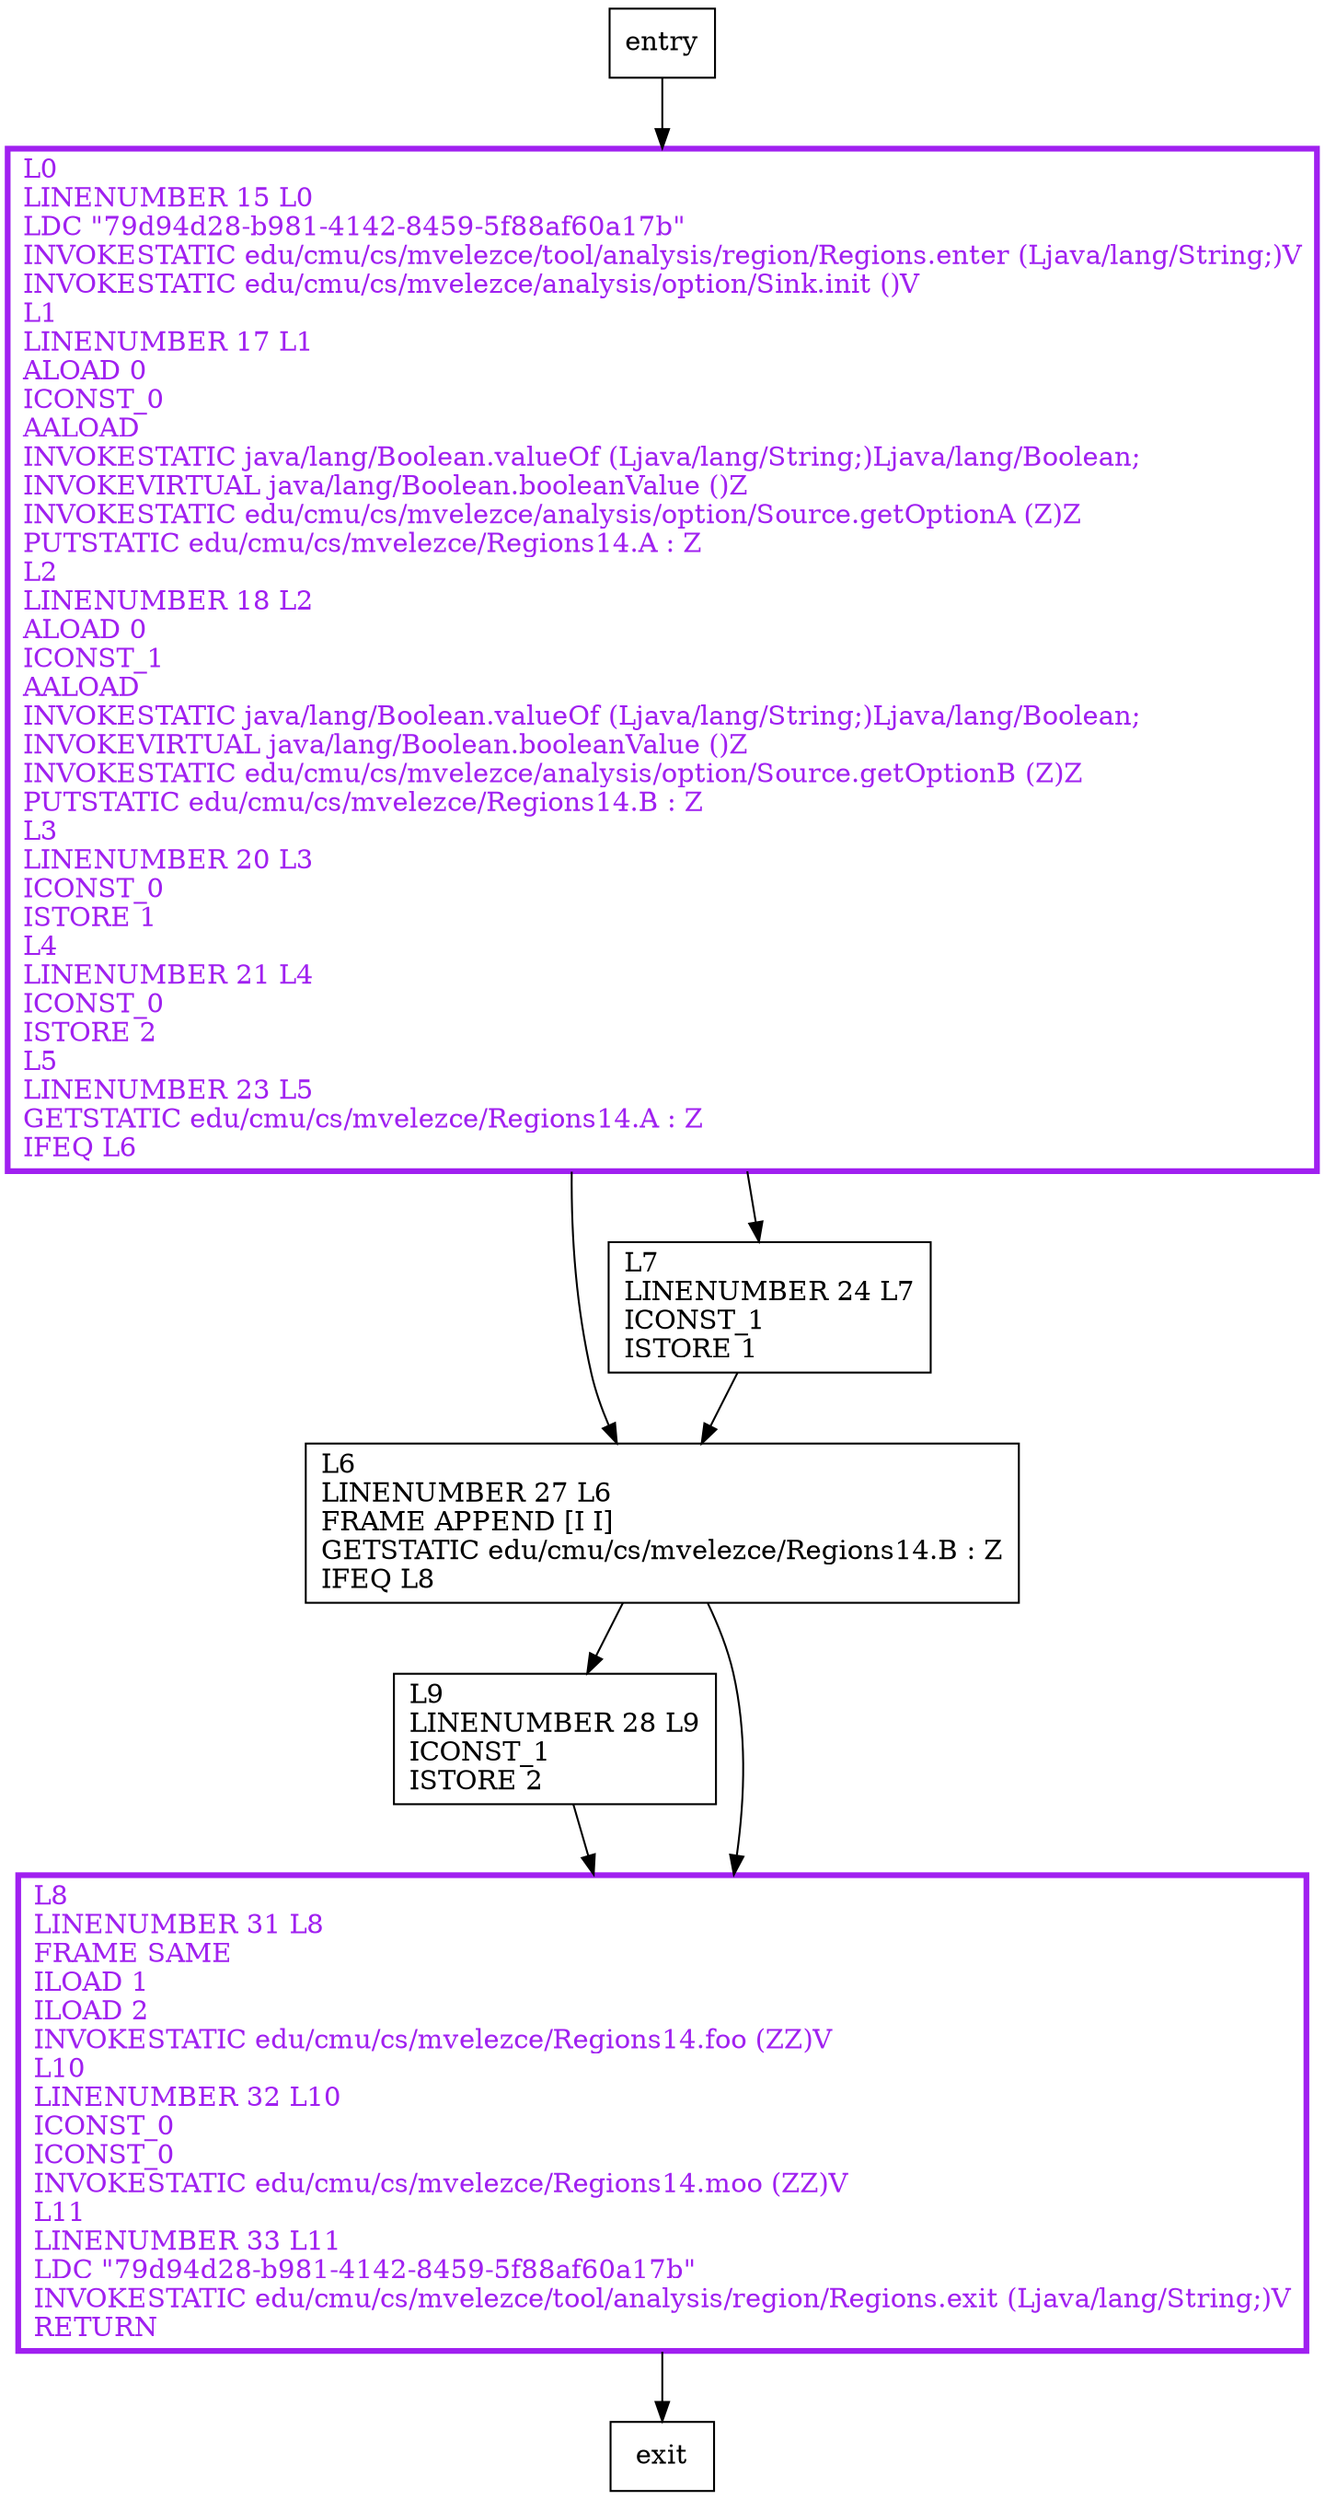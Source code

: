 digraph main {
node [shape=record];
924073466 [label="L9\lLINENUMBER 28 L9\lICONST_1\lISTORE 2\l"];
1125799437 [label="L6\lLINENUMBER 27 L6\lFRAME APPEND [I I]\lGETSTATIC edu/cmu/cs/mvelezce/Regions14.B : Z\lIFEQ L8\l"];
151195498 [label="L8\lLINENUMBER 31 L8\lFRAME SAME\lILOAD 1\lILOAD 2\lINVOKESTATIC edu/cmu/cs/mvelezce/Regions14.foo (ZZ)V\lL10\lLINENUMBER 32 L10\lICONST_0\lICONST_0\lINVOKESTATIC edu/cmu/cs/mvelezce/Regions14.moo (ZZ)V\lL11\lLINENUMBER 33 L11\lLDC \"79d94d28-b981-4142-8459-5f88af60a17b\"\lINVOKESTATIC edu/cmu/cs/mvelezce/tool/analysis/region/Regions.exit (Ljava/lang/String;)V\lRETURN\l"];
1492966074 [label="L0\lLINENUMBER 15 L0\lLDC \"79d94d28-b981-4142-8459-5f88af60a17b\"\lINVOKESTATIC edu/cmu/cs/mvelezce/tool/analysis/region/Regions.enter (Ljava/lang/String;)V\lINVOKESTATIC edu/cmu/cs/mvelezce/analysis/option/Sink.init ()V\lL1\lLINENUMBER 17 L1\lALOAD 0\lICONST_0\lAALOAD\lINVOKESTATIC java/lang/Boolean.valueOf (Ljava/lang/String;)Ljava/lang/Boolean;\lINVOKEVIRTUAL java/lang/Boolean.booleanValue ()Z\lINVOKESTATIC edu/cmu/cs/mvelezce/analysis/option/Source.getOptionA (Z)Z\lPUTSTATIC edu/cmu/cs/mvelezce/Regions14.A : Z\lL2\lLINENUMBER 18 L2\lALOAD 0\lICONST_1\lAALOAD\lINVOKESTATIC java/lang/Boolean.valueOf (Ljava/lang/String;)Ljava/lang/Boolean;\lINVOKEVIRTUAL java/lang/Boolean.booleanValue ()Z\lINVOKESTATIC edu/cmu/cs/mvelezce/analysis/option/Source.getOptionB (Z)Z\lPUTSTATIC edu/cmu/cs/mvelezce/Regions14.B : Z\lL3\lLINENUMBER 20 L3\lICONST_0\lISTORE 1\lL4\lLINENUMBER 21 L4\lICONST_0\lISTORE 2\lL5\lLINENUMBER 23 L5\lGETSTATIC edu/cmu/cs/mvelezce/Regions14.A : Z\lIFEQ L6\l"];
128024732 [label="L7\lLINENUMBER 24 L7\lICONST_1\lISTORE 1\l"];
entry;
exit;
924073466 -> 151195498;
entry -> 1492966074;
1125799437 -> 924073466;
1125799437 -> 151195498;
151195498 -> exit;
1492966074 -> 1125799437;
1492966074 -> 128024732;
128024732 -> 1125799437;
151195498[fontcolor="purple", penwidth=3, color="purple"];
1492966074[fontcolor="purple", penwidth=3, color="purple"];
}
